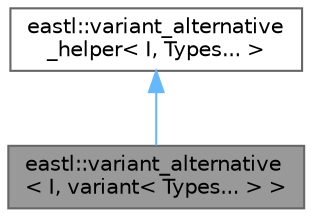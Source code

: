 digraph "eastl::variant_alternative&lt; I, variant&lt; Types... &gt; &gt;"
{
 // LATEX_PDF_SIZE
  bgcolor="transparent";
  edge [fontname=Helvetica,fontsize=10,labelfontname=Helvetica,labelfontsize=10];
  node [fontname=Helvetica,fontsize=10,shape=box,height=0.2,width=0.4];
  Node1 [id="Node000001",label="eastl::variant_alternative\l\< I, variant\< Types... \> \>",height=0.2,width=0.4,color="gray40", fillcolor="grey60", style="filled", fontcolor="black",tooltip=" "];
  Node2 -> Node1 [id="edge1_Node000001_Node000002",dir="back",color="steelblue1",style="solid",tooltip=" "];
  Node2 [id="Node000002",label="eastl::variant_alternative\l_helper\< I, Types... \>",height=0.2,width=0.4,color="gray40", fillcolor="white", style="filled",URL="$structeastl_1_1variant__alternative__helper.html",tooltip=" "];
}
